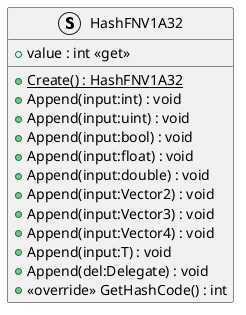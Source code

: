 @startuml
struct HashFNV1A32 {
    + {static} Create() : HashFNV1A32
    + Append(input:int) : void
    + Append(input:uint) : void
    + Append(input:bool) : void
    + Append(input:float) : void
    + Append(input:double) : void
    + Append(input:Vector2) : void
    + Append(input:Vector3) : void
    + Append(input:Vector4) : void
    + Append(input:T) : void
    + Append(del:Delegate) : void
    + value : int <<get>>
    + <<override>> GetHashCode() : int
}
@enduml
